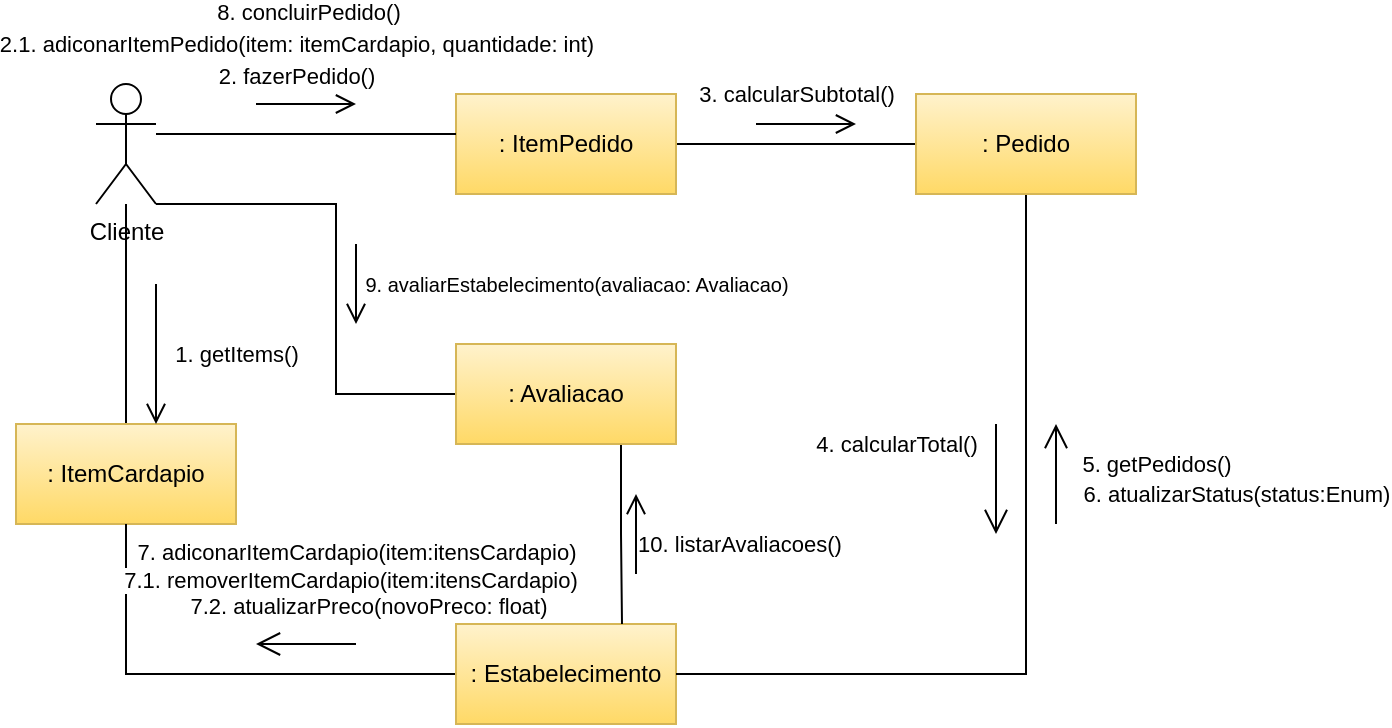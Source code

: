 <mxfile version="24.4.13" type="device">
  <diagram name="Página-1" id="VuCQPQTBUQxKO5jLW3XD">
    <mxGraphModel dx="1161" dy="632" grid="1" gridSize="10" guides="1" tooltips="1" connect="1" arrows="1" fold="1" page="1" pageScale="1" pageWidth="827" pageHeight="1169" math="0" shadow="0">
      <root>
        <mxCell id="0" />
        <mxCell id="1" parent="0" />
        <mxCell id="1gJ1bWUDthgztnS0vzRr-17" style="edgeStyle=orthogonalEdgeStyle;rounded=0;orthogonalLoop=1;jettySize=auto;html=1;entryX=0;entryY=0.5;entryDx=0;entryDy=0;endArrow=none;endFill=0;" edge="1" parent="1" source="1gJ1bWUDthgztnS0vzRr-1" target="1gJ1bWUDthgztnS0vzRr-16">
          <mxGeometry relative="1" as="geometry" />
        </mxCell>
        <mxCell id="1gJ1bWUDthgztnS0vzRr-1" value=": ItemPedido" style="html=1;whiteSpace=wrap;fillColor=#fff2cc;strokeColor=#d6b656;gradientColor=#ffd966;" vertex="1" parent="1">
          <mxGeometry x="290" y="285" width="110" height="50" as="geometry" />
        </mxCell>
        <mxCell id="1gJ1bWUDthgztnS0vzRr-3" style="edgeStyle=orthogonalEdgeStyle;rounded=0;orthogonalLoop=1;jettySize=auto;html=1;endArrow=none;endFill=0;" edge="1" parent="1" source="1gJ1bWUDthgztnS0vzRr-2" target="1gJ1bWUDthgztnS0vzRr-1">
          <mxGeometry relative="1" as="geometry">
            <Array as="points">
              <mxPoint x="260" y="305" />
              <mxPoint x="260" y="305" />
            </Array>
          </mxGeometry>
        </mxCell>
        <mxCell id="1gJ1bWUDthgztnS0vzRr-36" style="edgeStyle=orthogonalEdgeStyle;rounded=0;orthogonalLoop=1;jettySize=auto;html=1;entryX=0;entryY=0.5;entryDx=0;entryDy=0;endArrow=none;endFill=0;" edge="1" parent="1" source="1gJ1bWUDthgztnS0vzRr-2" target="1gJ1bWUDthgztnS0vzRr-35">
          <mxGeometry relative="1" as="geometry">
            <Array as="points">
              <mxPoint x="230" y="340" />
              <mxPoint x="230" y="435" />
            </Array>
          </mxGeometry>
        </mxCell>
        <mxCell id="1gJ1bWUDthgztnS0vzRr-37" value="&lt;font style=&quot;font-size: 10px;&quot;&gt;9. avaliarEstabelecimento(avaliacao: Avaliacao)&lt;/font&gt;" style="edgeLabel;html=1;align=center;verticalAlign=middle;resizable=0;points=[];" vertex="1" connectable="0" parent="1gJ1bWUDthgztnS0vzRr-36">
          <mxGeometry x="0.1" y="-1" relative="1" as="geometry">
            <mxPoint x="121" y="-5" as="offset" />
          </mxGeometry>
        </mxCell>
        <mxCell id="1gJ1bWUDthgztnS0vzRr-2" value="Cliente" style="shape=umlActor;verticalLabelPosition=bottom;verticalAlign=top;html=1;" vertex="1" parent="1">
          <mxGeometry x="110" y="280" width="30" height="60" as="geometry" />
        </mxCell>
        <mxCell id="1gJ1bWUDthgztnS0vzRr-6" value="" style="endArrow=open;startArrow=none;endFill=0;startFill=0;endSize=8;startSize=10;html=1;rounded=0;exitX=1;exitY=0.9;exitDx=0;exitDy=0;exitPerimeter=0;" edge="1" parent="1">
          <mxGeometry width="160" relative="1" as="geometry">
            <mxPoint x="190" y="290" as="sourcePoint" />
            <mxPoint x="240" y="290" as="targetPoint" />
          </mxGeometry>
        </mxCell>
        <mxCell id="1gJ1bWUDthgztnS0vzRr-9" value="2. fazerPedido()" style="edgeLabel;html=1;align=center;verticalAlign=middle;resizable=0;points=[];" vertex="1" connectable="0" parent="1gJ1bWUDthgztnS0vzRr-6">
          <mxGeometry x="0.16" y="4" relative="1" as="geometry">
            <mxPoint x="-9" y="-10" as="offset" />
          </mxGeometry>
        </mxCell>
        <mxCell id="1gJ1bWUDthgztnS0vzRr-12" style="edgeStyle=orthogonalEdgeStyle;rounded=0;orthogonalLoop=1;jettySize=auto;html=1;endArrow=none;endFill=0;" edge="1" parent="1" source="1gJ1bWUDthgztnS0vzRr-8" target="1gJ1bWUDthgztnS0vzRr-2">
          <mxGeometry relative="1" as="geometry" />
        </mxCell>
        <mxCell id="1gJ1bWUDthgztnS0vzRr-8" value=": ItemCardapio" style="html=1;whiteSpace=wrap;fillColor=#fff2cc;strokeColor=#d6b656;gradientColor=#ffd966;" vertex="1" parent="1">
          <mxGeometry x="70" y="450" width="110" height="50" as="geometry" />
        </mxCell>
        <mxCell id="1gJ1bWUDthgztnS0vzRr-13" value="" style="endArrow=open;startArrow=none;endFill=0;startFill=0;endSize=8;startSize=10;html=1;rounded=0;" edge="1" parent="1">
          <mxGeometry width="160" relative="1" as="geometry">
            <mxPoint x="140" y="380" as="sourcePoint" />
            <mxPoint x="140" y="450" as="targetPoint" />
          </mxGeometry>
        </mxCell>
        <mxCell id="1gJ1bWUDthgztnS0vzRr-14" value="1. getItems()" style="edgeLabel;html=1;align=center;verticalAlign=middle;resizable=0;points=[];" vertex="1" connectable="0" parent="1gJ1bWUDthgztnS0vzRr-13">
          <mxGeometry x="0.16" y="4" relative="1" as="geometry">
            <mxPoint x="36" y="-6" as="offset" />
          </mxGeometry>
        </mxCell>
        <mxCell id="1gJ1bWUDthgztnS0vzRr-20" style="edgeStyle=orthogonalEdgeStyle;rounded=0;orthogonalLoop=1;jettySize=auto;html=1;entryX=0.5;entryY=1;entryDx=0;entryDy=0;endArrow=none;endFill=0;" edge="1" parent="1" source="1gJ1bWUDthgztnS0vzRr-15" target="1gJ1bWUDthgztnS0vzRr-8">
          <mxGeometry relative="1" as="geometry" />
        </mxCell>
        <mxCell id="1gJ1bWUDthgztnS0vzRr-15" value=": Estabelecimento" style="html=1;whiteSpace=wrap;fillColor=#fff2cc;strokeColor=#d6b656;gradientColor=#ffd966;" vertex="1" parent="1">
          <mxGeometry x="290" y="550" width="110" height="50" as="geometry" />
        </mxCell>
        <mxCell id="1gJ1bWUDthgztnS0vzRr-25" style="edgeStyle=orthogonalEdgeStyle;rounded=0;orthogonalLoop=1;jettySize=auto;html=1;startArrow=none;startFill=0;endArrow=none;endFill=0;" edge="1" parent="1" source="1gJ1bWUDthgztnS0vzRr-16" target="1gJ1bWUDthgztnS0vzRr-15">
          <mxGeometry relative="1" as="geometry">
            <Array as="points">
              <mxPoint x="575" y="575" />
            </Array>
          </mxGeometry>
        </mxCell>
        <mxCell id="1gJ1bWUDthgztnS0vzRr-16" value=": Pedido" style="html=1;whiteSpace=wrap;fillColor=#fff2cc;strokeColor=#d6b656;gradientColor=#ffd966;" vertex="1" parent="1">
          <mxGeometry x="520" y="285" width="110" height="50" as="geometry" />
        </mxCell>
        <mxCell id="1gJ1bWUDthgztnS0vzRr-18" value="" style="endArrow=open;startArrow=none;endFill=0;startFill=0;endSize=8;startSize=10;html=1;rounded=0;exitX=1;exitY=0.9;exitDx=0;exitDy=0;exitPerimeter=0;" edge="1" parent="1">
          <mxGeometry width="160" relative="1" as="geometry">
            <mxPoint x="440" y="300" as="sourcePoint" />
            <mxPoint x="490" y="300" as="targetPoint" />
          </mxGeometry>
        </mxCell>
        <mxCell id="1gJ1bWUDthgztnS0vzRr-19" value="3. calcularSubtotal()" style="edgeLabel;html=1;align=center;verticalAlign=middle;resizable=0;points=[];" vertex="1" connectable="0" parent="1gJ1bWUDthgztnS0vzRr-18">
          <mxGeometry x="0.16" y="4" relative="1" as="geometry">
            <mxPoint x="-9" y="-11" as="offset" />
          </mxGeometry>
        </mxCell>
        <mxCell id="1gJ1bWUDthgztnS0vzRr-23" value="" style="endArrow=none;startArrow=open;endFill=0;startFill=0;endSize=8;startSize=10;html=1;rounded=0;exitX=1;exitY=0.9;exitDx=0;exitDy=0;exitPerimeter=0;" edge="1" parent="1">
          <mxGeometry width="160" relative="1" as="geometry">
            <mxPoint x="190" y="560" as="sourcePoint" />
            <mxPoint x="240" y="560" as="targetPoint" />
          </mxGeometry>
        </mxCell>
        <mxCell id="1gJ1bWUDthgztnS0vzRr-24" value="7.1. removerItemCardapio(item:itensCardapio)" style="edgeLabel;html=1;align=center;verticalAlign=middle;resizable=0;points=[];" vertex="1" connectable="0" parent="1gJ1bWUDthgztnS0vzRr-23">
          <mxGeometry x="0.16" y="4" relative="1" as="geometry">
            <mxPoint x="18" y="-28" as="offset" />
          </mxGeometry>
        </mxCell>
        <mxCell id="1gJ1bWUDthgztnS0vzRr-27" value="" style="endArrow=none;startArrow=open;endFill=0;startFill=0;endSize=8;startSize=10;html=1;rounded=0;exitX=1;exitY=0.9;exitDx=0;exitDy=0;exitPerimeter=0;" edge="1" parent="1">
          <mxGeometry width="160" relative="1" as="geometry">
            <mxPoint x="590" y="450" as="sourcePoint" />
            <mxPoint x="590" y="500" as="targetPoint" />
          </mxGeometry>
        </mxCell>
        <mxCell id="1gJ1bWUDthgztnS0vzRr-28" value="5. getPedidos()" style="edgeLabel;html=1;align=center;verticalAlign=middle;resizable=0;points=[];" vertex="1" connectable="0" parent="1gJ1bWUDthgztnS0vzRr-27">
          <mxGeometry x="0.16" y="4" relative="1" as="geometry">
            <mxPoint x="46" y="-9" as="offset" />
          </mxGeometry>
        </mxCell>
        <mxCell id="1gJ1bWUDthgztnS0vzRr-29" value="" style="endArrow=none;startArrow=open;endFill=0;startFill=0;endSize=8;startSize=10;html=1;rounded=0;" edge="1" parent="1">
          <mxGeometry width="160" relative="1" as="geometry">
            <mxPoint x="560" y="505" as="sourcePoint" />
            <mxPoint x="560" y="450" as="targetPoint" />
          </mxGeometry>
        </mxCell>
        <mxCell id="1gJ1bWUDthgztnS0vzRr-30" value="4. calcularTotal()" style="edgeLabel;html=1;align=center;verticalAlign=middle;resizable=0;points=[];" vertex="1" connectable="0" parent="1gJ1bWUDthgztnS0vzRr-29">
          <mxGeometry x="0.16" y="4" relative="1" as="geometry">
            <mxPoint x="-46" y="-13" as="offset" />
          </mxGeometry>
        </mxCell>
        <mxCell id="1gJ1bWUDthgztnS0vzRr-31" value="2.1. adiconarItemPedido(item: itemCardapio, quantidade: int)" style="edgeLabel;html=1;align=center;verticalAlign=middle;resizable=0;points=[];" vertex="1" connectable="0" parent="1">
          <mxGeometry x="210" y="260" as="geometry" />
        </mxCell>
        <mxCell id="1gJ1bWUDthgztnS0vzRr-32" value="6. atualizarStatus(status:Enum)" style="edgeLabel;html=1;align=center;verticalAlign=middle;resizable=0;points=[];" vertex="1" connectable="0" parent="1">
          <mxGeometry x="680" y="485" as="geometry" />
        </mxCell>
        <mxCell id="1gJ1bWUDthgztnS0vzRr-33" value="7. adiconarItemCardapio(item:itensCardapio)" style="edgeLabel;html=1;align=center;verticalAlign=middle;resizable=0;points=[];" vertex="1" connectable="0" parent="1">
          <mxGeometry x="240" y="514" as="geometry" />
        </mxCell>
        <mxCell id="1gJ1bWUDthgztnS0vzRr-34" value="7.2. atualizarPreco(novoPreco: float)" style="edgeLabel;html=1;align=center;verticalAlign=middle;resizable=0;points=[];" vertex="1" connectable="0" parent="1">
          <mxGeometry x="246.048" y="541" as="geometry" />
        </mxCell>
        <mxCell id="1gJ1bWUDthgztnS0vzRr-40" style="edgeStyle=orthogonalEdgeStyle;rounded=0;orthogonalLoop=1;jettySize=auto;html=1;exitX=0.75;exitY=1;exitDx=0;exitDy=0;endArrow=none;endFill=0;" edge="1" parent="1" source="1gJ1bWUDthgztnS0vzRr-35" target="1gJ1bWUDthgztnS0vzRr-15">
          <mxGeometry relative="1" as="geometry">
            <Array as="points">
              <mxPoint x="373" y="505" />
              <mxPoint x="373" y="505" />
            </Array>
          </mxGeometry>
        </mxCell>
        <mxCell id="1gJ1bWUDthgztnS0vzRr-35" value=": Avaliacao" style="html=1;whiteSpace=wrap;fillColor=#fff2cc;strokeColor=#d6b656;gradientColor=#ffd966;" vertex="1" parent="1">
          <mxGeometry x="290" y="410" width="110" height="50" as="geometry" />
        </mxCell>
        <mxCell id="1gJ1bWUDthgztnS0vzRr-38" value="" style="endArrow=open;startArrow=none;endFill=0;startFill=0;endSize=8;startSize=10;html=1;rounded=0;" edge="1" parent="1">
          <mxGeometry width="160" relative="1" as="geometry">
            <mxPoint x="240" y="360" as="sourcePoint" />
            <mxPoint x="240" y="400" as="targetPoint" />
          </mxGeometry>
        </mxCell>
        <mxCell id="1gJ1bWUDthgztnS0vzRr-41" value="" style="endArrow=open;startArrow=none;endFill=0;startFill=0;endSize=8;startSize=10;html=1;rounded=0;" edge="1" parent="1">
          <mxGeometry width="160" relative="1" as="geometry">
            <mxPoint x="380" y="525" as="sourcePoint" />
            <mxPoint x="380" y="485" as="targetPoint" />
          </mxGeometry>
        </mxCell>
        <mxCell id="1gJ1bWUDthgztnS0vzRr-42" value="&lt;div&gt;10. listarAvaliacoes()&amp;nbsp;&lt;/div&gt;" style="edgeLabel;html=1;align=center;verticalAlign=middle;resizable=0;points=[];" vertex="1" connectable="0" parent="1">
          <mxGeometry x="430" y="513.995" as="geometry">
            <mxPoint x="3" y="-4" as="offset" />
          </mxGeometry>
        </mxCell>
        <mxCell id="1gJ1bWUDthgztnS0vzRr-43" value="8. concluirPedido()" style="edgeLabel;html=1;align=center;verticalAlign=middle;resizable=0;points=[];" vertex="1" connectable="0" parent="1">
          <mxGeometry x="216" y="244" as="geometry" />
        </mxCell>
      </root>
    </mxGraphModel>
  </diagram>
</mxfile>
